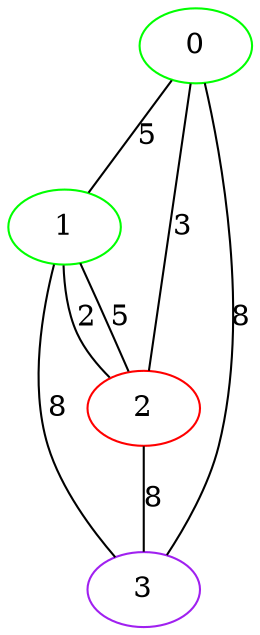 graph "" {
0 [color=green, weight=2];
1 [color=green, weight=2];
2 [color=red, weight=1];
3 [color=purple, weight=4];
0 -- 1  [key=0, label=5];
0 -- 2  [key=0, label=3];
0 -- 3  [key=0, label=8];
1 -- 2  [key=0, label=2];
1 -- 2  [key=1, label=5];
1 -- 3  [key=0, label=8];
2 -- 3  [key=0, label=8];
}
